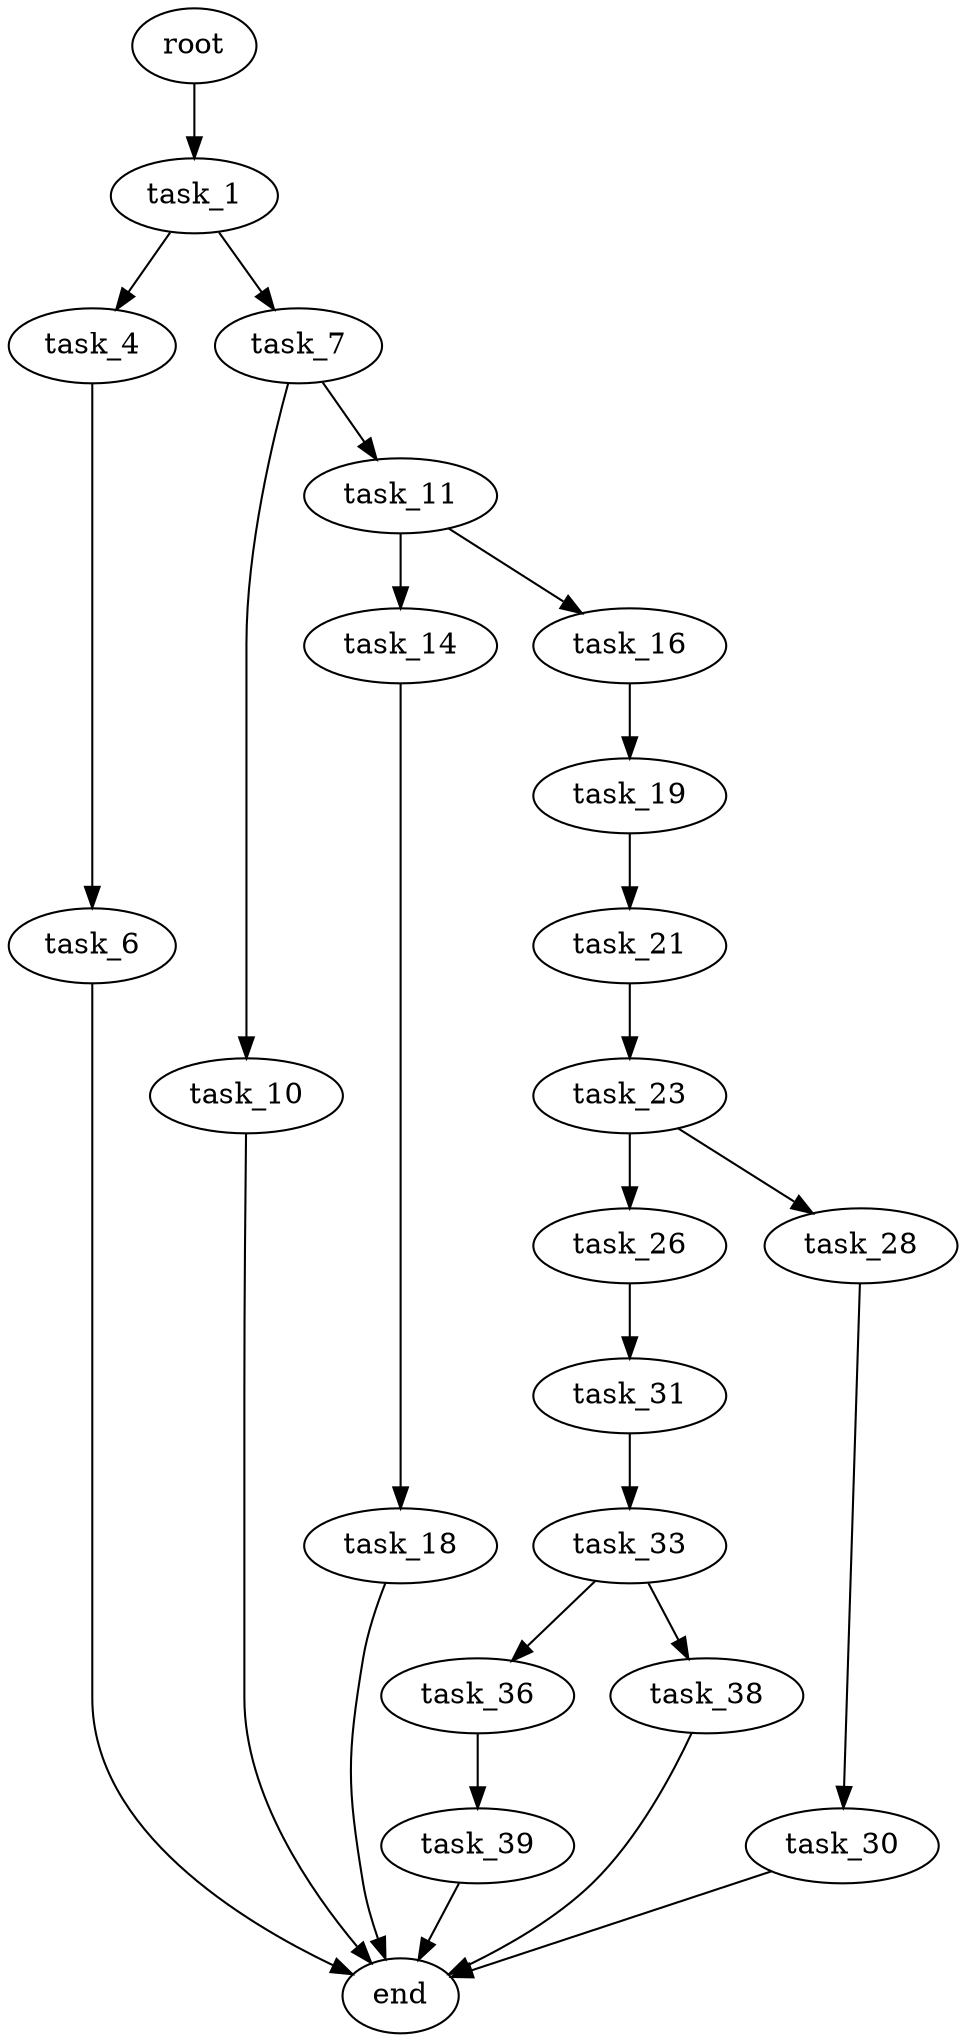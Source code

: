 digraph G {
  root [size="0.000000"];
  task_1 [size="201567294380.000000"];
  task_4 [size="1073741824000.000000"];
  task_7 [size="315555780653.000000"];
  task_6 [size="55082663352.000000"];
  end [size="0.000000"];
  task_10 [size="52961310216.000000"];
  task_11 [size="12849015541.000000"];
  task_14 [size="307150389642.000000"];
  task_16 [size="549755813888.000000"];
  task_18 [size="505209591041.000000"];
  task_19 [size="549755813888.000000"];
  task_21 [size="10523383656.000000"];
  task_23 [size="368293445632.000000"];
  task_26 [size="15527181607.000000"];
  task_28 [size="9994635750.000000"];
  task_31 [size="117202902204.000000"];
  task_30 [size="64031317416.000000"];
  task_33 [size="189347764140.000000"];
  task_36 [size="199464041966.000000"];
  task_38 [size="28991029248.000000"];
  task_39 [size="395522381653.000000"];

  root -> task_1 [size="1.000000"];
  task_1 -> task_4 [size="301989888.000000"];
  task_1 -> task_7 [size="301989888.000000"];
  task_4 -> task_6 [size="838860800.000000"];
  task_7 -> task_10 [size="209715200.000000"];
  task_7 -> task_11 [size="209715200.000000"];
  task_6 -> end [size="1.000000"];
  task_10 -> end [size="1.000000"];
  task_11 -> task_14 [size="209715200.000000"];
  task_11 -> task_16 [size="209715200.000000"];
  task_14 -> task_18 [size="838860800.000000"];
  task_16 -> task_19 [size="536870912.000000"];
  task_18 -> end [size="1.000000"];
  task_19 -> task_21 [size="536870912.000000"];
  task_21 -> task_23 [size="411041792.000000"];
  task_23 -> task_26 [size="411041792.000000"];
  task_23 -> task_28 [size="411041792.000000"];
  task_26 -> task_31 [size="411041792.000000"];
  task_28 -> task_30 [size="301989888.000000"];
  task_31 -> task_33 [size="134217728.000000"];
  task_30 -> end [size="1.000000"];
  task_33 -> task_36 [size="134217728.000000"];
  task_33 -> task_38 [size="134217728.000000"];
  task_36 -> task_39 [size="679477248.000000"];
  task_38 -> end [size="1.000000"];
  task_39 -> end [size="1.000000"];
}
